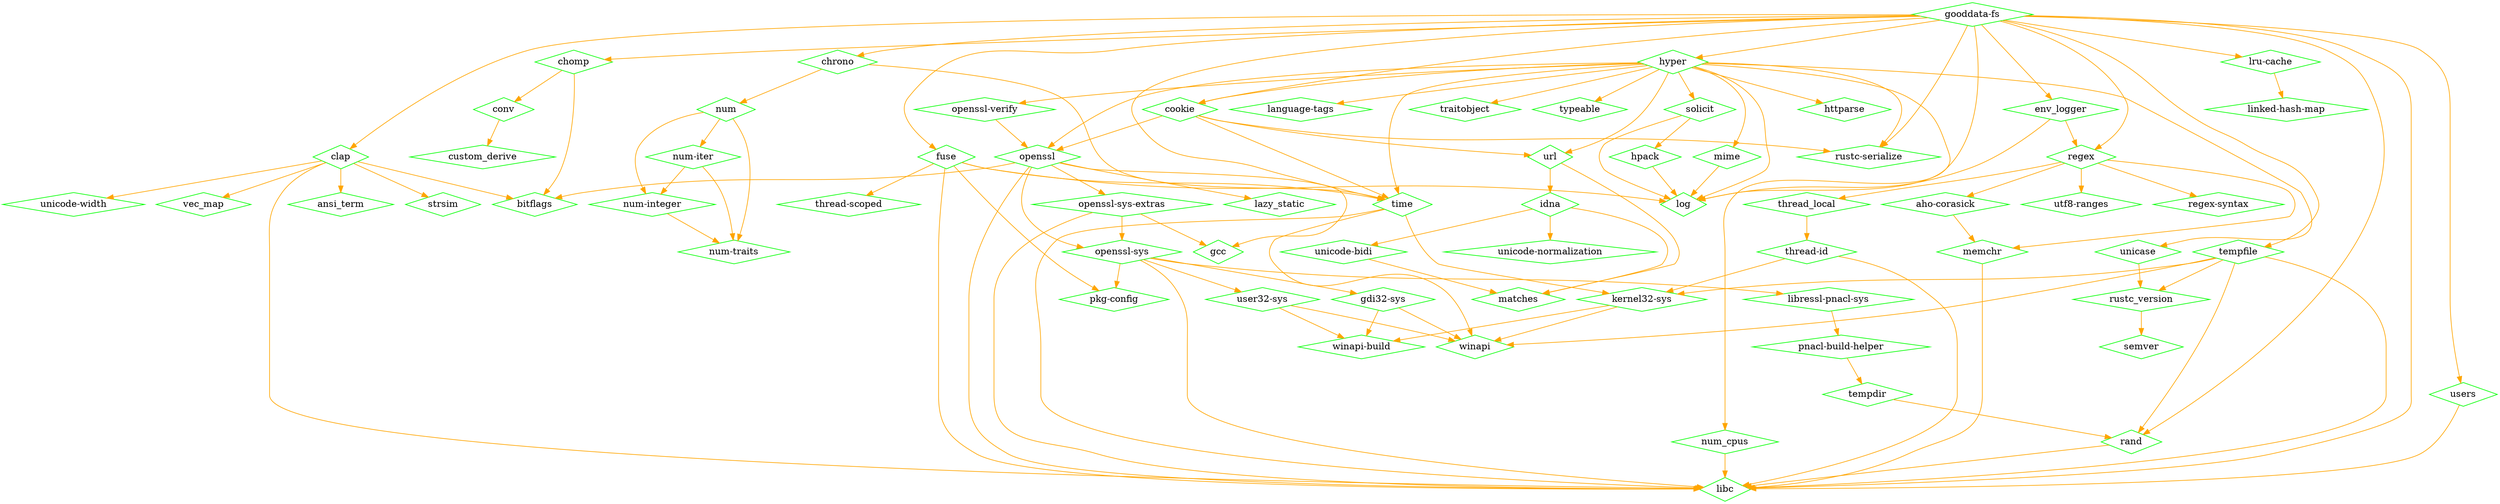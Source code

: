 digraph dependencies {
	N0[label="gooddata-fs",shape=diamond,color=green];
	N1[label="chomp",shape=diamond,color=green];
	N2[label="chrono",shape=diamond,color=green];
	N3[label="clap",shape=diamond,color=green];
	N4[label="cookie",shape=diamond,color=green];
	N5[label="env_logger",shape=diamond,color=green];
	N6[label="fuse",shape=diamond,color=green];
	N7[label="hyper",shape=diamond,color=green];
	N8[label="libc",shape=diamond,color=green];
	N9[label="log",shape=diamond,color=green];
	N10[label="lru-cache",shape=diamond,color=green];
	N11[label="rand",shape=diamond,color=green];
	N12[label="regex",shape=diamond,color=green];
	N13[label="rustc-serialize",shape=diamond,color=green];
	N14[label="tempfile",shape=diamond,color=green];
	N15[label="time",shape=diamond,color=green];
	N16[label="users",shape=diamond,color=green];
	N17[label="aho-corasick",shape=diamond,color=green];
	N18[label="memchr",shape=diamond,color=green];
	N19[label="ansi_term",shape=diamond,color=green];
	N20[label="bitflags",shape=diamond,color=green];
	N21[label="conv",shape=diamond,color=green];
	N22[label="num",shape=diamond,color=green];
	N23[label="strsim",shape=diamond,color=green];
	N24[label="unicode-width",shape=diamond,color=green];
	N25[label="vec_map",shape=diamond,color=green];
	N26[label="custom_derive",shape=diamond,color=green];
	N27[label="openssl",shape=diamond,color=green];
	N28[label="url",shape=diamond,color=green];
	N29[label="pkg-config",shape=diamond,color=green];
	N30[label="thread-scoped",shape=diamond,color=green];
	N31[label="gcc",shape=diamond,color=green];
	N32[label="gdi32-sys",shape=diamond,color=green];
	N33[label="winapi",shape=diamond,color=green];
	N34[label="winapi-build",shape=diamond,color=green];
	N35[label="hpack",shape=diamond,color=green];
	N36[label="httparse",shape=diamond,color=green];
	N37[label="language-tags",shape=diamond,color=green];
	N38[label="mime",shape=diamond,color=green];
	N39[label="num_cpus",shape=diamond,color=green];
	N40[label="openssl-verify",shape=diamond,color=green];
	N41[label="solicit",shape=diamond,color=green];
	N42[label="traitobject",shape=diamond,color=green];
	N43[label="typeable",shape=diamond,color=green];
	N44[label="unicase",shape=diamond,color=green];
	N45[label="idna",shape=diamond,color=green];
	N46[label="matches",shape=diamond,color=green];
	N47[label="unicode-bidi",shape=diamond,color=green];
	N48[label="unicode-normalization",shape=diamond,color=green];
	N49[label="kernel32-sys",shape=diamond,color=green];
	N50[label="lazy_static",shape=diamond,color=green];
	N51[label="libressl-pnacl-sys",shape=diamond,color=green];
	N52[label="pnacl-build-helper",shape=diamond,color=green];
	N53[label="linked-hash-map",shape=diamond,color=green];
	N54[label="num-integer",shape=diamond,color=green];
	N55[label="num-iter",shape=diamond,color=green];
	N56[label="num-traits",shape=diamond,color=green];
	N57[label="openssl-sys",shape=diamond,color=green];
	N58[label="openssl-sys-extras",shape=diamond,color=green];
	N59[label="user32-sys",shape=diamond,color=green];
	N60[label="tempdir",shape=diamond,color=green];
	N61[label="regex-syntax",shape=diamond,color=green];
	N62[label="thread_local",shape=diamond,color=green];
	N63[label="utf8-ranges",shape=diamond,color=green];
	N64[label="rustc_version",shape=diamond,color=green];
	N65[label="semver",shape=diamond,color=green];
	N66[label="thread-id",shape=diamond,color=green];
	N0 -> N1[label="",color=orange];
	N0 -> N2[label="",color=orange];
	N0 -> N3[label="",color=orange];
	N0 -> N4[label="",color=orange];
	N0 -> N5[label="",color=orange];
	N0 -> N6[label="",color=orange];
	N0 -> N7[label="",color=orange];
	N0 -> N8[label="",color=orange];
	N0 -> N9[label="",color=orange];
	N0 -> N10[label="",color=orange];
	N0 -> N11[label="",color=orange];
	N0 -> N12[label="",color=orange];
	N0 -> N13[label="",color=orange];
	N0 -> N14[label="",color=orange];
	N0 -> N15[label="",color=orange];
	N0 -> N16[label="",color=orange];
	N1 -> N20[label="",color=orange];
	N1 -> N21[label="",color=orange];
	N2 -> N15[label="",color=orange];
	N2 -> N22[label="",color=orange];
	N3 -> N8[label="",color=orange];
	N3 -> N19[label="",color=orange];
	N3 -> N20[label="",color=orange];
	N3 -> N23[label="",color=orange];
	N3 -> N24[label="",color=orange];
	N3 -> N25[label="",color=orange];
	N4 -> N13[label="",color=orange];
	N4 -> N15[label="",color=orange];
	N4 -> N27[label="",color=orange];
	N4 -> N28[label="",color=orange];
	N5 -> N9[label="",color=orange];
	N5 -> N12[label="",color=orange];
	N6 -> N8[label="",color=orange];
	N6 -> N9[label="",color=orange];
	N6 -> N15[label="",color=orange];
	N6 -> N29[label="",color=orange];
	N6 -> N30[label="",color=orange];
	N7 -> N4[label="",color=orange];
	N7 -> N9[label="",color=orange];
	N7 -> N13[label="",color=orange];
	N7 -> N15[label="",color=orange];
	N7 -> N27[label="",color=orange];
	N7 -> N28[label="",color=orange];
	N7 -> N36[label="",color=orange];
	N7 -> N37[label="",color=orange];
	N7 -> N38[label="",color=orange];
	N7 -> N39[label="",color=orange];
	N7 -> N40[label="",color=orange];
	N7 -> N41[label="",color=orange];
	N7 -> N42[label="",color=orange];
	N7 -> N43[label="",color=orange];
	N7 -> N44[label="",color=orange];
	N10 -> N53[label="",color=orange];
	N11 -> N8[label="",color=orange];
	N12 -> N17[label="",color=orange];
	N12 -> N18[label="",color=orange];
	N12 -> N61[label="",color=orange];
	N12 -> N62[label="",color=orange];
	N12 -> N63[label="",color=orange];
	N14 -> N8[label="",color=orange];
	N14 -> N11[label="",color=orange];
	N14 -> N33[label="",color=orange];
	N14 -> N49[label="",color=orange];
	N14 -> N64[label="",color=orange];
	N15 -> N8[label="",color=orange];
	N15 -> N33[label="",color=orange];
	N15 -> N49[label="",color=orange];
	N16 -> N8[label="",color=orange];
	N17 -> N18[label="",color=orange];
	N18 -> N8[label="",color=orange];
	N21 -> N26[label="",color=orange];
	N22 -> N54[label="",color=orange];
	N22 -> N55[label="",color=orange];
	N22 -> N56[label="",color=orange];
	N27 -> N8[label="",color=orange];
	N27 -> N20[label="",color=orange];
	N27 -> N31[label="",color=orange];
	N27 -> N50[label="",color=orange];
	N27 -> N57[label="",color=orange];
	N27 -> N58[label="",color=orange];
	N28 -> N45[label="",color=orange];
	N28 -> N46[label="",color=orange];
	N32 -> N33[label="",color=orange];
	N32 -> N34[label="",color=orange];
	N35 -> N9[label="",color=orange];
	N38 -> N9[label="",color=orange];
	N39 -> N8[label="",color=orange];
	N40 -> N27[label="",color=orange];
	N41 -> N9[label="",color=orange];
	N41 -> N35[label="",color=orange];
	N44 -> N64[label="",color=orange];
	N45 -> N46[label="",color=orange];
	N45 -> N47[label="",color=orange];
	N45 -> N48[label="",color=orange];
	N47 -> N46[label="",color=orange];
	N49 -> N33[label="",color=orange];
	N49 -> N34[label="",color=orange];
	N51 -> N52[label="",color=orange];
	N52 -> N60[label="",color=orange];
	N54 -> N56[label="",color=orange];
	N55 -> N54[label="",color=orange];
	N55 -> N56[label="",color=orange];
	N57 -> N8[label="",color=orange];
	N57 -> N29[label="",color=orange];
	N57 -> N32[label="",color=orange];
	N57 -> N51[label="",color=orange];
	N57 -> N59[label="",color=orange];
	N58 -> N8[label="",color=orange];
	N58 -> N31[label="",color=orange];
	N58 -> N57[label="",color=orange];
	N59 -> N33[label="",color=orange];
	N59 -> N34[label="",color=orange];
	N60 -> N11[label="",color=orange];
	N62 -> N66[label="",color=orange];
	N64 -> N65[label="",color=orange];
	N66 -> N8[label="",color=orange];
	N66 -> N49[label="",color=orange];
}
